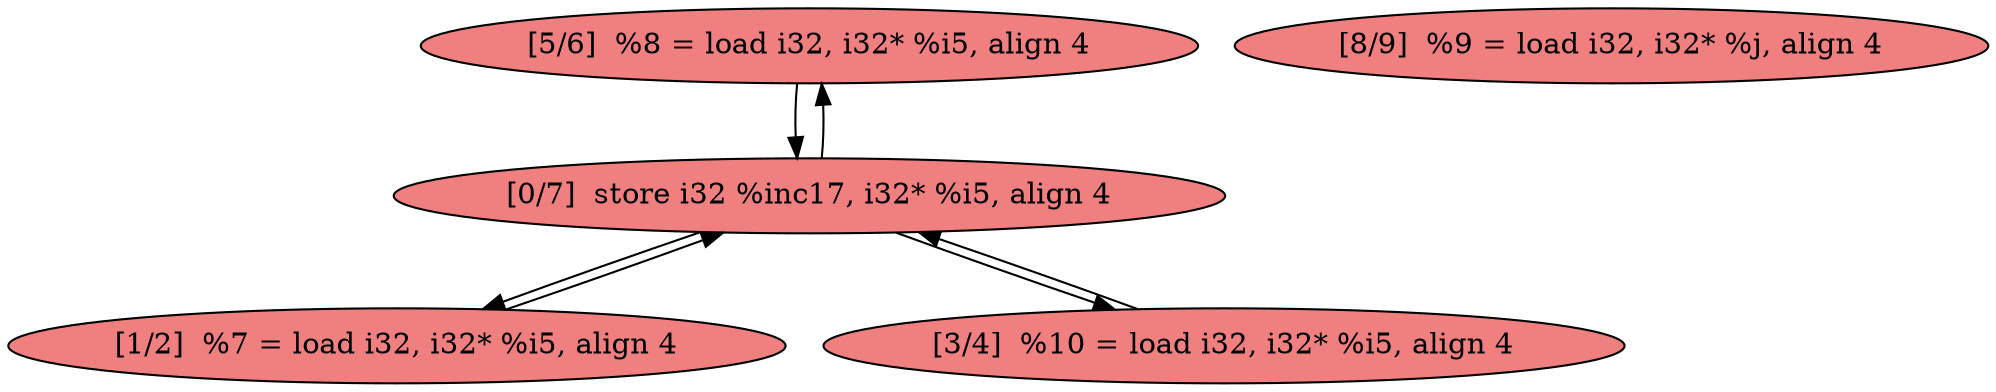 
digraph G {


node518 [fillcolor=lightcoral,label="[5/6]  %8 = load i32, i32* %i5, align 4",shape=ellipse,style=filled ]
node517 [fillcolor=lightcoral,label="[1/2]  %7 = load i32, i32* %i5, align 4",shape=ellipse,style=filled ]
node514 [fillcolor=lightcoral,label="[0/7]  store i32 %inc17, i32* %i5, align 4",shape=ellipse,style=filled ]
node516 [fillcolor=lightcoral,label="[8/9]  %9 = load i32, i32* %j, align 4",shape=ellipse,style=filled ]
node515 [fillcolor=lightcoral,label="[3/4]  %10 = load i32, i32* %i5, align 4",shape=ellipse,style=filled ]

node514->node517 [ ]
node517->node514 [ ]
node514->node515 [ ]
node515->node514 [ ]
node518->node514 [ ]
node514->node518 [ ]


}
